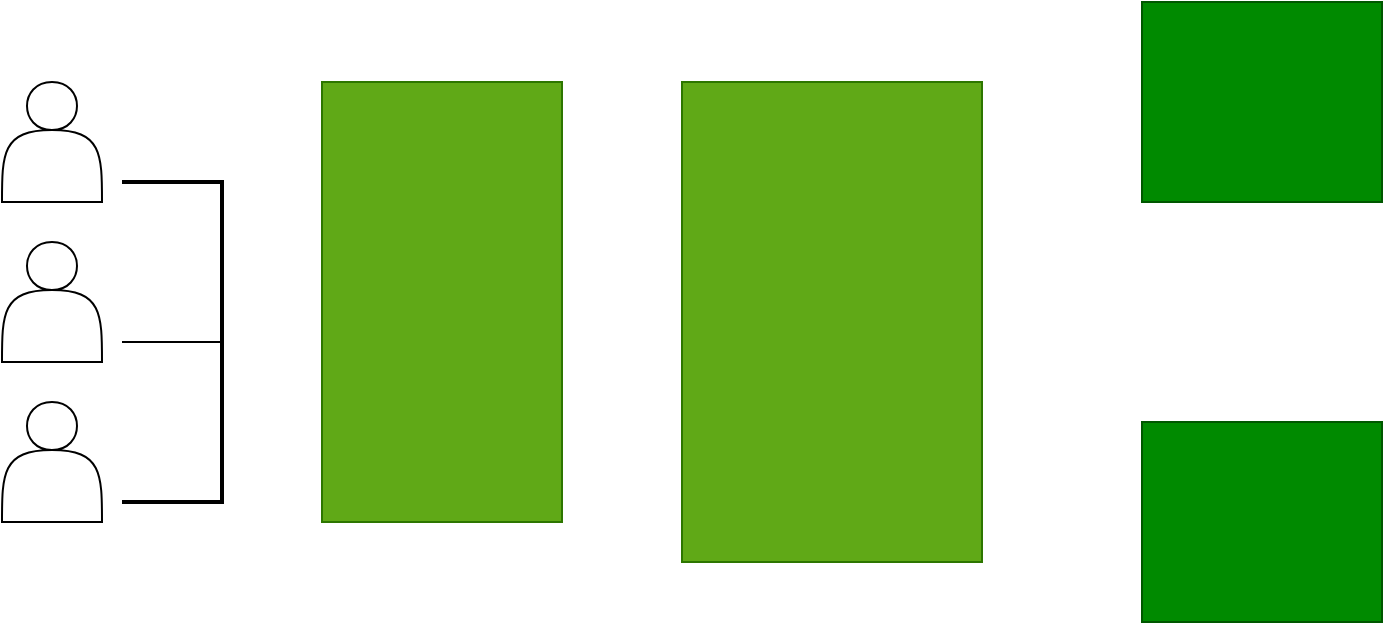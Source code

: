<mxfile version="14.9.0" type="github">
  <diagram id="M7w5pq49-lNZlmRb2Dbw" name="Page-1">
    <mxGraphModel dx="946" dy="589" grid="1" gridSize="10" guides="1" tooltips="1" connect="1" arrows="1" fold="1" page="1" pageScale="1" pageWidth="827" pageHeight="1169" math="0" shadow="0">
      <root>
        <mxCell id="0" />
        <mxCell id="1" parent="0" />
        <mxCell id="aofIyYApxBmDLa7dMIoh-1" value="" style="shape=actor;whiteSpace=wrap;html=1;" vertex="1" parent="1">
          <mxGeometry x="70" y="100" width="50" height="60" as="geometry" />
        </mxCell>
        <mxCell id="aofIyYApxBmDLa7dMIoh-2" value="" style="shape=actor;whiteSpace=wrap;html=1;" vertex="1" parent="1">
          <mxGeometry x="70" y="260" width="50" height="60" as="geometry" />
        </mxCell>
        <mxCell id="aofIyYApxBmDLa7dMIoh-3" value="" style="shape=actor;whiteSpace=wrap;html=1;" vertex="1" parent="1">
          <mxGeometry x="70" y="180" width="50" height="60" as="geometry" />
        </mxCell>
        <mxCell id="aofIyYApxBmDLa7dMIoh-4" value="" style="verticalLabelPosition=bottom;verticalAlign=top;html=1;shape=mxgraph.basic.rect;fillColor2=none;strokeWidth=1;size=20;indent=5;fillColor=#60a917;strokeColor=#2D7600;fontColor=#ffffff;" vertex="1" parent="1">
          <mxGeometry x="230" y="100" width="120" height="220" as="geometry" />
        </mxCell>
        <mxCell id="aofIyYApxBmDLa7dMIoh-5" value="" style="verticalLabelPosition=bottom;verticalAlign=top;html=1;shape=mxgraph.basic.rect;fillColor2=none;strokeWidth=1;size=20;indent=5;fillColor=#60a917;strokeColor=#2D7600;fontColor=#ffffff;" vertex="1" parent="1">
          <mxGeometry x="410" y="100" width="150" height="240" as="geometry" />
        </mxCell>
        <mxCell id="aofIyYApxBmDLa7dMIoh-7" value="" style="verticalLabelPosition=bottom;verticalAlign=top;html=1;shape=mxgraph.basic.rect;fillColor2=none;strokeWidth=1;size=20;indent=5;fillColor=#008a00;strokeColor=#005700;fontColor=#ffffff;" vertex="1" parent="1">
          <mxGeometry x="640" y="60" width="120" height="100" as="geometry" />
        </mxCell>
        <mxCell id="aofIyYApxBmDLa7dMIoh-8" value="" style="verticalLabelPosition=bottom;verticalAlign=top;html=1;shape=mxgraph.basic.rect;fillColor2=none;strokeWidth=1;size=20;indent=5;fillColor=#008a00;strokeColor=#005700;fontColor=#ffffff;" vertex="1" parent="1">
          <mxGeometry x="640" y="270" width="120" height="100" as="geometry" />
        </mxCell>
        <mxCell id="aofIyYApxBmDLa7dMIoh-9" value="" style="strokeWidth=2;html=1;shape=mxgraph.flowchart.annotation_1;align=left;pointerEvents=1;rotation=-180;" vertex="1" parent="1">
          <mxGeometry x="130" y="150" width="50" height="160" as="geometry" />
        </mxCell>
        <mxCell id="aofIyYApxBmDLa7dMIoh-13" value="" style="line;strokeWidth=1;fillColor=none;align=left;verticalAlign=middle;spacingTop=-1;spacingLeft=3;spacingRight=3;rotatable=0;labelPosition=right;points=[];portConstraint=eastwest;" vertex="1" parent="1">
          <mxGeometry x="130" y="226" width="50" height="8" as="geometry" />
        </mxCell>
      </root>
    </mxGraphModel>
  </diagram>
</mxfile>
